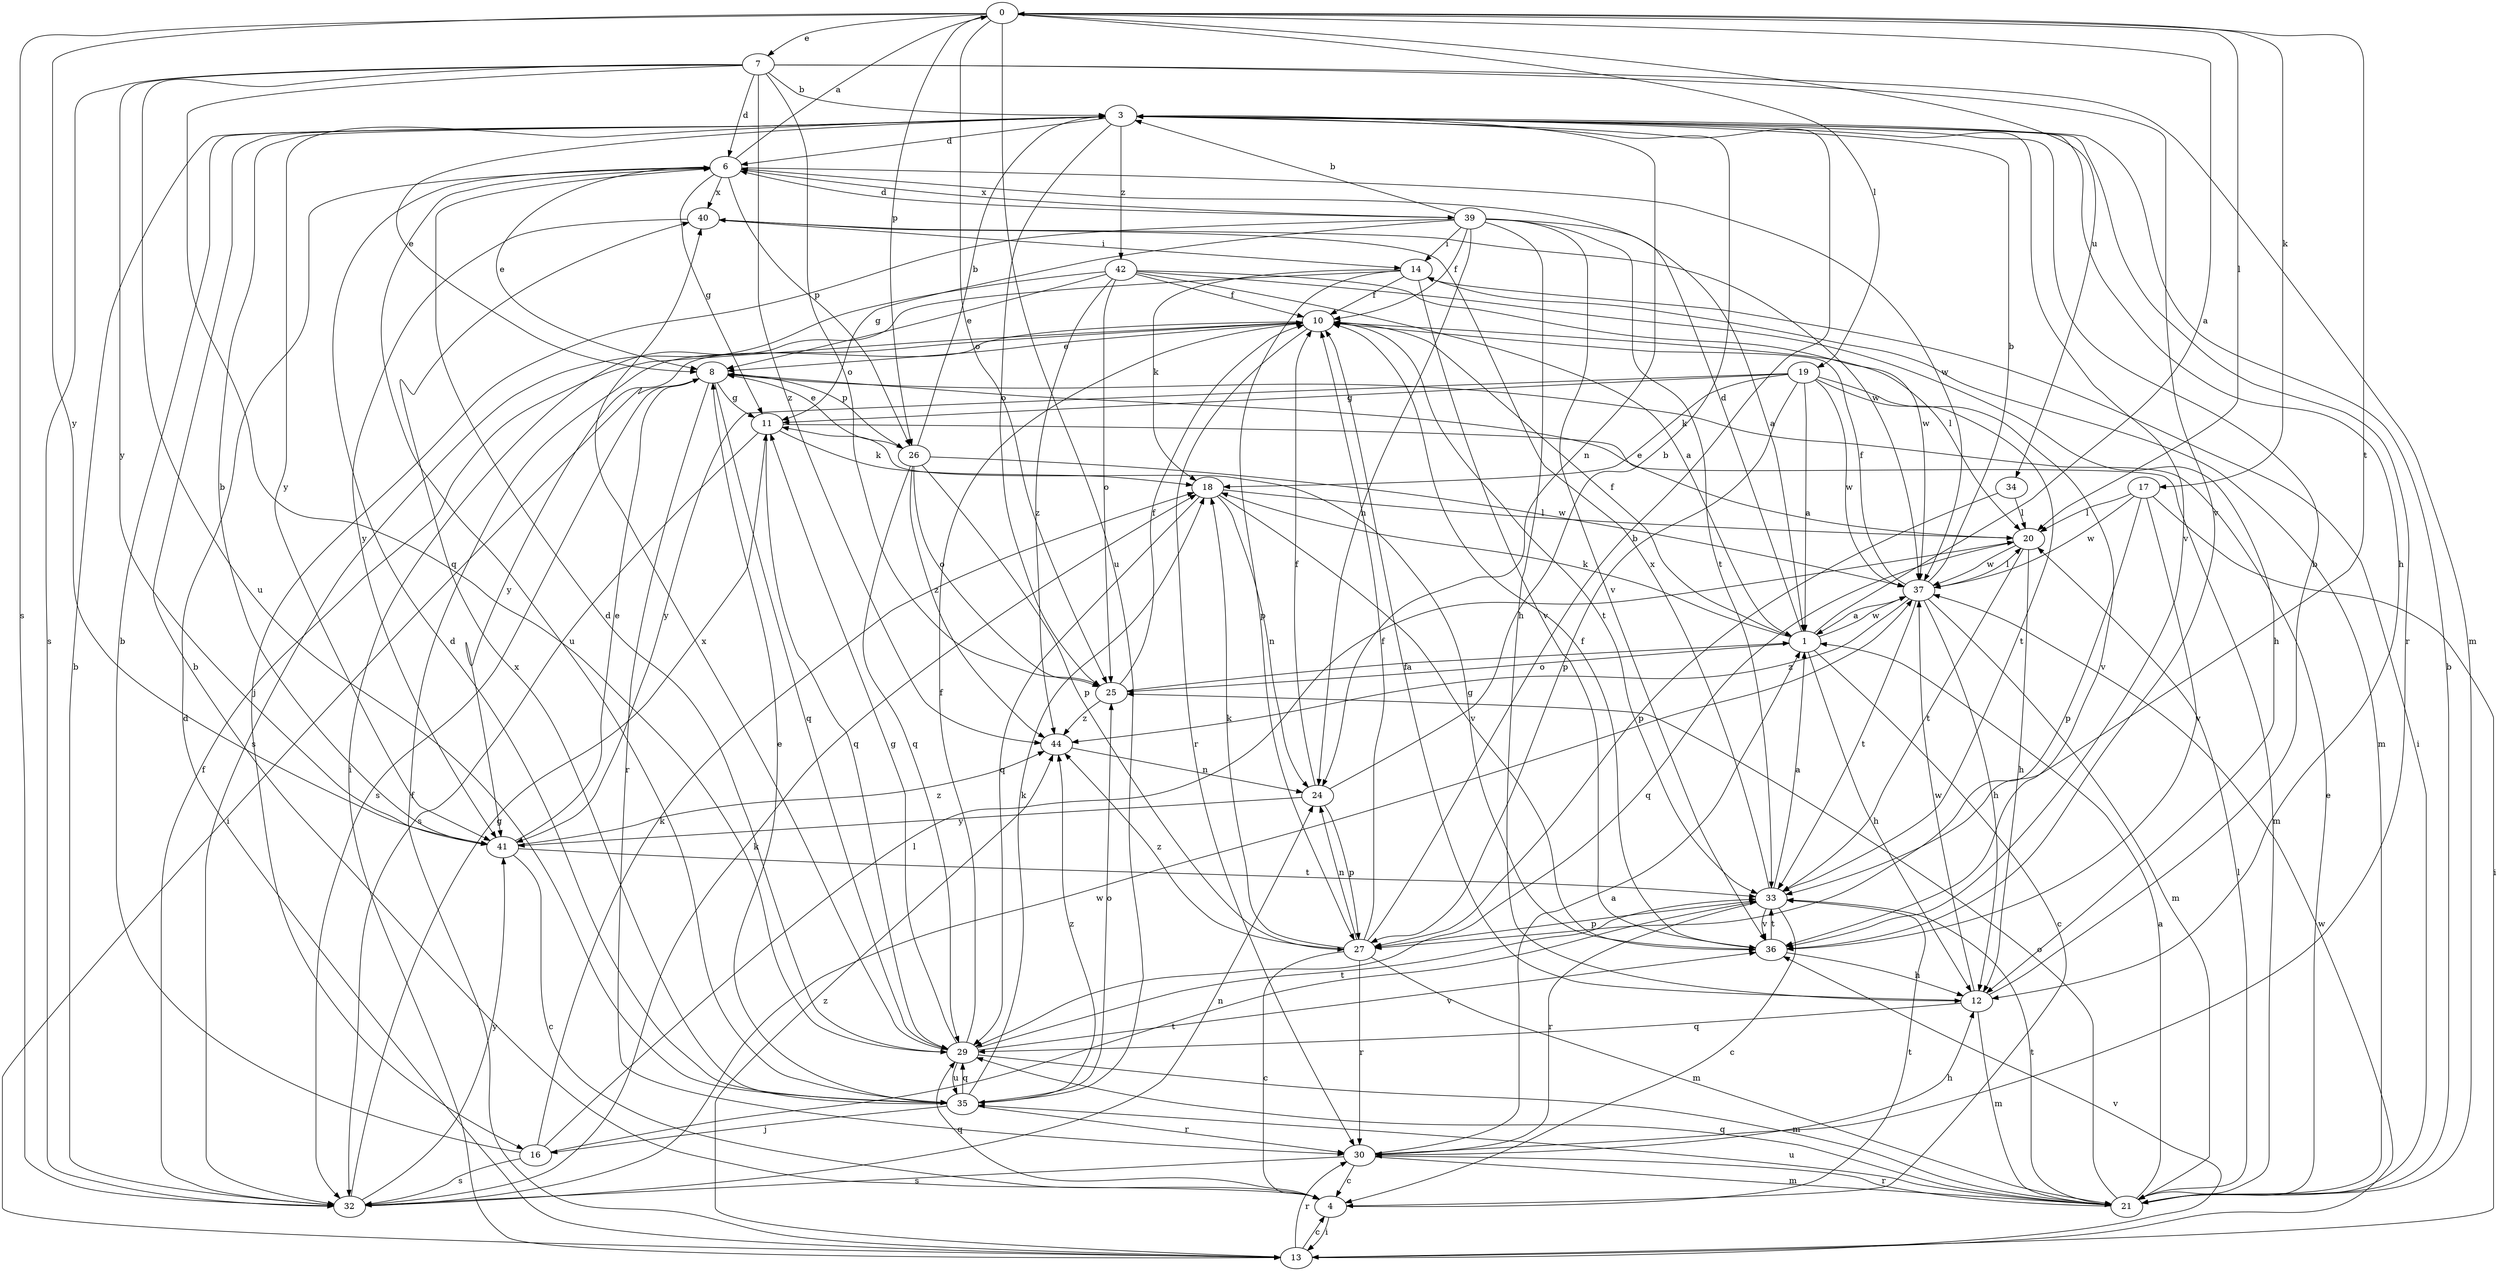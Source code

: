 strict digraph  {
0;
1;
3;
4;
6;
7;
8;
10;
11;
12;
13;
14;
16;
17;
18;
19;
20;
21;
24;
25;
26;
27;
29;
30;
32;
33;
34;
35;
36;
37;
39;
40;
41;
42;
44;
0 -> 7  [label=e];
0 -> 17  [label=k];
0 -> 19  [label=l];
0 -> 20  [label=l];
0 -> 25  [label=o];
0 -> 26  [label=p];
0 -> 32  [label=s];
0 -> 33  [label=t];
0 -> 34  [label=u];
0 -> 35  [label=u];
0 -> 41  [label=y];
1 -> 0  [label=a];
1 -> 4  [label=c];
1 -> 6  [label=d];
1 -> 10  [label=f];
1 -> 12  [label=h];
1 -> 18  [label=k];
1 -> 25  [label=o];
1 -> 37  [label=w];
3 -> 6  [label=d];
3 -> 8  [label=e];
3 -> 12  [label=h];
3 -> 24  [label=n];
3 -> 25  [label=o];
3 -> 30  [label=r];
3 -> 36  [label=v];
3 -> 41  [label=y];
3 -> 42  [label=z];
4 -> 3  [label=b];
4 -> 13  [label=i];
4 -> 29  [label=q];
4 -> 33  [label=t];
6 -> 0  [label=a];
6 -> 8  [label=e];
6 -> 11  [label=g];
6 -> 26  [label=p];
6 -> 35  [label=u];
6 -> 37  [label=w];
6 -> 39  [label=x];
6 -> 40  [label=x];
7 -> 3  [label=b];
7 -> 6  [label=d];
7 -> 21  [label=m];
7 -> 25  [label=o];
7 -> 29  [label=q];
7 -> 32  [label=s];
7 -> 35  [label=u];
7 -> 36  [label=v];
7 -> 41  [label=y];
7 -> 44  [label=z];
8 -> 11  [label=g];
8 -> 13  [label=i];
8 -> 26  [label=p];
8 -> 29  [label=q];
8 -> 30  [label=r];
8 -> 32  [label=s];
10 -> 8  [label=e];
10 -> 20  [label=l];
10 -> 30  [label=r];
10 -> 33  [label=t];
10 -> 41  [label=y];
11 -> 18  [label=k];
11 -> 21  [label=m];
11 -> 29  [label=q];
11 -> 32  [label=s];
12 -> 3  [label=b];
12 -> 10  [label=f];
12 -> 21  [label=m];
12 -> 29  [label=q];
12 -> 37  [label=w];
13 -> 4  [label=c];
13 -> 6  [label=d];
13 -> 10  [label=f];
13 -> 30  [label=r];
13 -> 36  [label=v];
13 -> 37  [label=w];
13 -> 44  [label=z];
14 -> 10  [label=f];
14 -> 13  [label=i];
14 -> 18  [label=k];
14 -> 21  [label=m];
14 -> 27  [label=p];
14 -> 36  [label=v];
16 -> 3  [label=b];
16 -> 18  [label=k];
16 -> 20  [label=l];
16 -> 32  [label=s];
16 -> 33  [label=t];
17 -> 13  [label=i];
17 -> 20  [label=l];
17 -> 27  [label=p];
17 -> 36  [label=v];
17 -> 37  [label=w];
18 -> 20  [label=l];
18 -> 24  [label=n];
18 -> 29  [label=q];
18 -> 36  [label=v];
19 -> 1  [label=a];
19 -> 11  [label=g];
19 -> 18  [label=k];
19 -> 27  [label=p];
19 -> 33  [label=t];
19 -> 36  [label=v];
19 -> 37  [label=w];
19 -> 41  [label=y];
20 -> 8  [label=e];
20 -> 12  [label=h];
20 -> 29  [label=q];
20 -> 33  [label=t];
20 -> 37  [label=w];
21 -> 1  [label=a];
21 -> 3  [label=b];
21 -> 8  [label=e];
21 -> 14  [label=i];
21 -> 20  [label=l];
21 -> 25  [label=o];
21 -> 29  [label=q];
21 -> 30  [label=r];
21 -> 33  [label=t];
21 -> 35  [label=u];
24 -> 3  [label=b];
24 -> 10  [label=f];
24 -> 27  [label=p];
24 -> 41  [label=y];
25 -> 1  [label=a];
25 -> 10  [label=f];
25 -> 44  [label=z];
26 -> 3  [label=b];
26 -> 8  [label=e];
26 -> 25  [label=o];
26 -> 27  [label=p];
26 -> 29  [label=q];
26 -> 37  [label=w];
26 -> 44  [label=z];
27 -> 3  [label=b];
27 -> 4  [label=c];
27 -> 10  [label=f];
27 -> 18  [label=k];
27 -> 21  [label=m];
27 -> 24  [label=n];
27 -> 30  [label=r];
27 -> 44  [label=z];
29 -> 6  [label=d];
29 -> 10  [label=f];
29 -> 11  [label=g];
29 -> 21  [label=m];
29 -> 33  [label=t];
29 -> 35  [label=u];
29 -> 36  [label=v];
29 -> 40  [label=x];
30 -> 1  [label=a];
30 -> 4  [label=c];
30 -> 12  [label=h];
30 -> 21  [label=m];
30 -> 32  [label=s];
32 -> 3  [label=b];
32 -> 10  [label=f];
32 -> 11  [label=g];
32 -> 18  [label=k];
32 -> 24  [label=n];
32 -> 37  [label=w];
32 -> 41  [label=y];
33 -> 1  [label=a];
33 -> 4  [label=c];
33 -> 27  [label=p];
33 -> 30  [label=r];
33 -> 36  [label=v];
33 -> 40  [label=x];
34 -> 20  [label=l];
34 -> 27  [label=p];
35 -> 6  [label=d];
35 -> 8  [label=e];
35 -> 16  [label=j];
35 -> 18  [label=k];
35 -> 25  [label=o];
35 -> 29  [label=q];
35 -> 30  [label=r];
35 -> 40  [label=x];
35 -> 44  [label=z];
36 -> 10  [label=f];
36 -> 11  [label=g];
36 -> 12  [label=h];
36 -> 33  [label=t];
37 -> 1  [label=a];
37 -> 3  [label=b];
37 -> 10  [label=f];
37 -> 12  [label=h];
37 -> 20  [label=l];
37 -> 21  [label=m];
37 -> 33  [label=t];
37 -> 44  [label=z];
39 -> 1  [label=a];
39 -> 3  [label=b];
39 -> 6  [label=d];
39 -> 10  [label=f];
39 -> 11  [label=g];
39 -> 12  [label=h];
39 -> 14  [label=i];
39 -> 16  [label=j];
39 -> 24  [label=n];
39 -> 33  [label=t];
39 -> 36  [label=v];
40 -> 14  [label=i];
40 -> 37  [label=w];
40 -> 41  [label=y];
41 -> 3  [label=b];
41 -> 4  [label=c];
41 -> 8  [label=e];
41 -> 33  [label=t];
41 -> 44  [label=z];
42 -> 1  [label=a];
42 -> 8  [label=e];
42 -> 10  [label=f];
42 -> 12  [label=h];
42 -> 25  [label=o];
42 -> 32  [label=s];
42 -> 37  [label=w];
42 -> 44  [label=z];
44 -> 24  [label=n];
}
